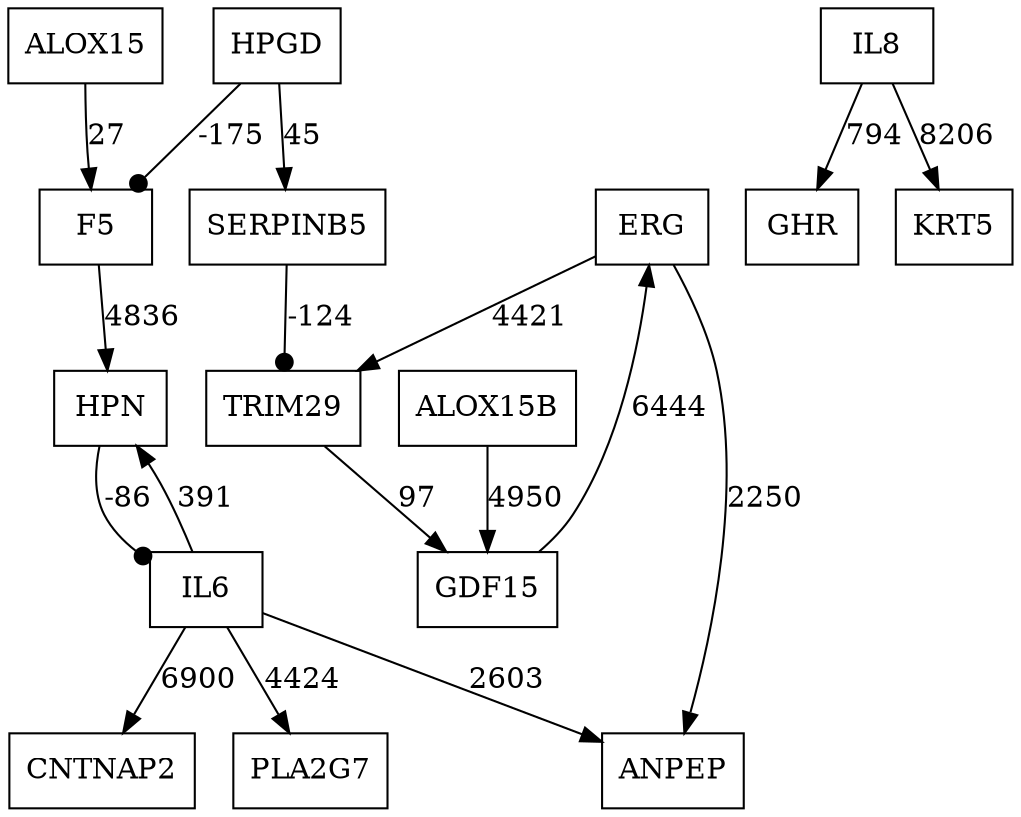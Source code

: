 digraph {
node[shape=box];
    0 [label="ALOX15"];
    1 [label="ALOX15B"];
    2 [label="ANPEP"];
    3 [label="CNTNAP2"];
    4 [label="ERG"];
    5 [label="F5"];
    6 [label="GDF15"];
    7 [label="GHR"];
    8 [label="HPGD"];
    9 [label="HPN"];
    10 [label="IL6"];
    11 [label="IL8"];
    12 [label="KRT5"];
    13 [label="PLA2G7"];
    15 [label="SERPINB5"];
    16 [label="TRIM29"];
4->2[label=2250];
10->2[label=2603];
10->3[label=6900];
6->4[label=6444];
0->5[label=27];
8->5[arrowhead = dot, label=-175];
1->6[label=4950];
16->6[label=97];
11->7[label=794];
5->9[label=4836];
10->9[label=391];
9->10[arrowhead = dot, label=-86];
11->12[label=8206];
10->13[label=4424];
8->15[label=45];
4->16[label=4421];
15->16[arrowhead = dot, label=-124];
}

